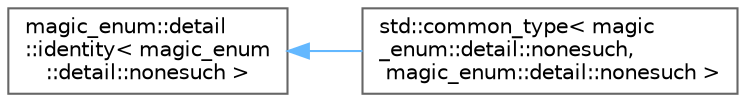 digraph "クラス階層図"
{
 // LATEX_PDF_SIZE
  bgcolor="transparent";
  edge [fontname=Helvetica,fontsize=10,labelfontname=Helvetica,labelfontsize=10];
  node [fontname=Helvetica,fontsize=10,shape=box,height=0.2,width=0.4];
  rankdir="LR";
  Node0 [id="Node000000",label="magic_enum::detail\l::identity\< magic_enum\l::detail::nonesuch \>",height=0.2,width=0.4,color="grey40", fillcolor="white", style="filled",URL="$structmagic__enum_1_1detail_1_1identity.html",tooltip=" "];
  Node0 -> Node1 [id="edge17_Node000000_Node000001",dir="back",color="steelblue1",style="solid",tooltip=" "];
  Node1 [id="Node000001",label="std::common_type\< magic\l_enum::detail::nonesuch,\l magic_enum::detail::nonesuch \>",height=0.2,width=0.4,color="grey40", fillcolor="white", style="filled",URL="$structstd_1_1common__type_3_01magic__enum_1_1detail_1_1nonesuch_00_01magic__enum_1_1detail_1_1nonesuch_01_4.html",tooltip=" "];
}
